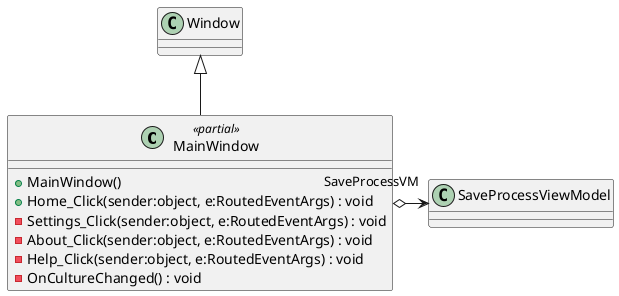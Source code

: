 @startuml
class MainWindow <<partial>> {
    + MainWindow()
    + Home_Click(sender:object, e:RoutedEventArgs) : void
    - Settings_Click(sender:object, e:RoutedEventArgs) : void
    - About_Click(sender:object, e:RoutedEventArgs) : void
    - Help_Click(sender:object, e:RoutedEventArgs) : void
    - OnCultureChanged() : void
}
Window <|-- MainWindow
MainWindow o-> "SaveProcessVM" SaveProcessViewModel
@enduml
